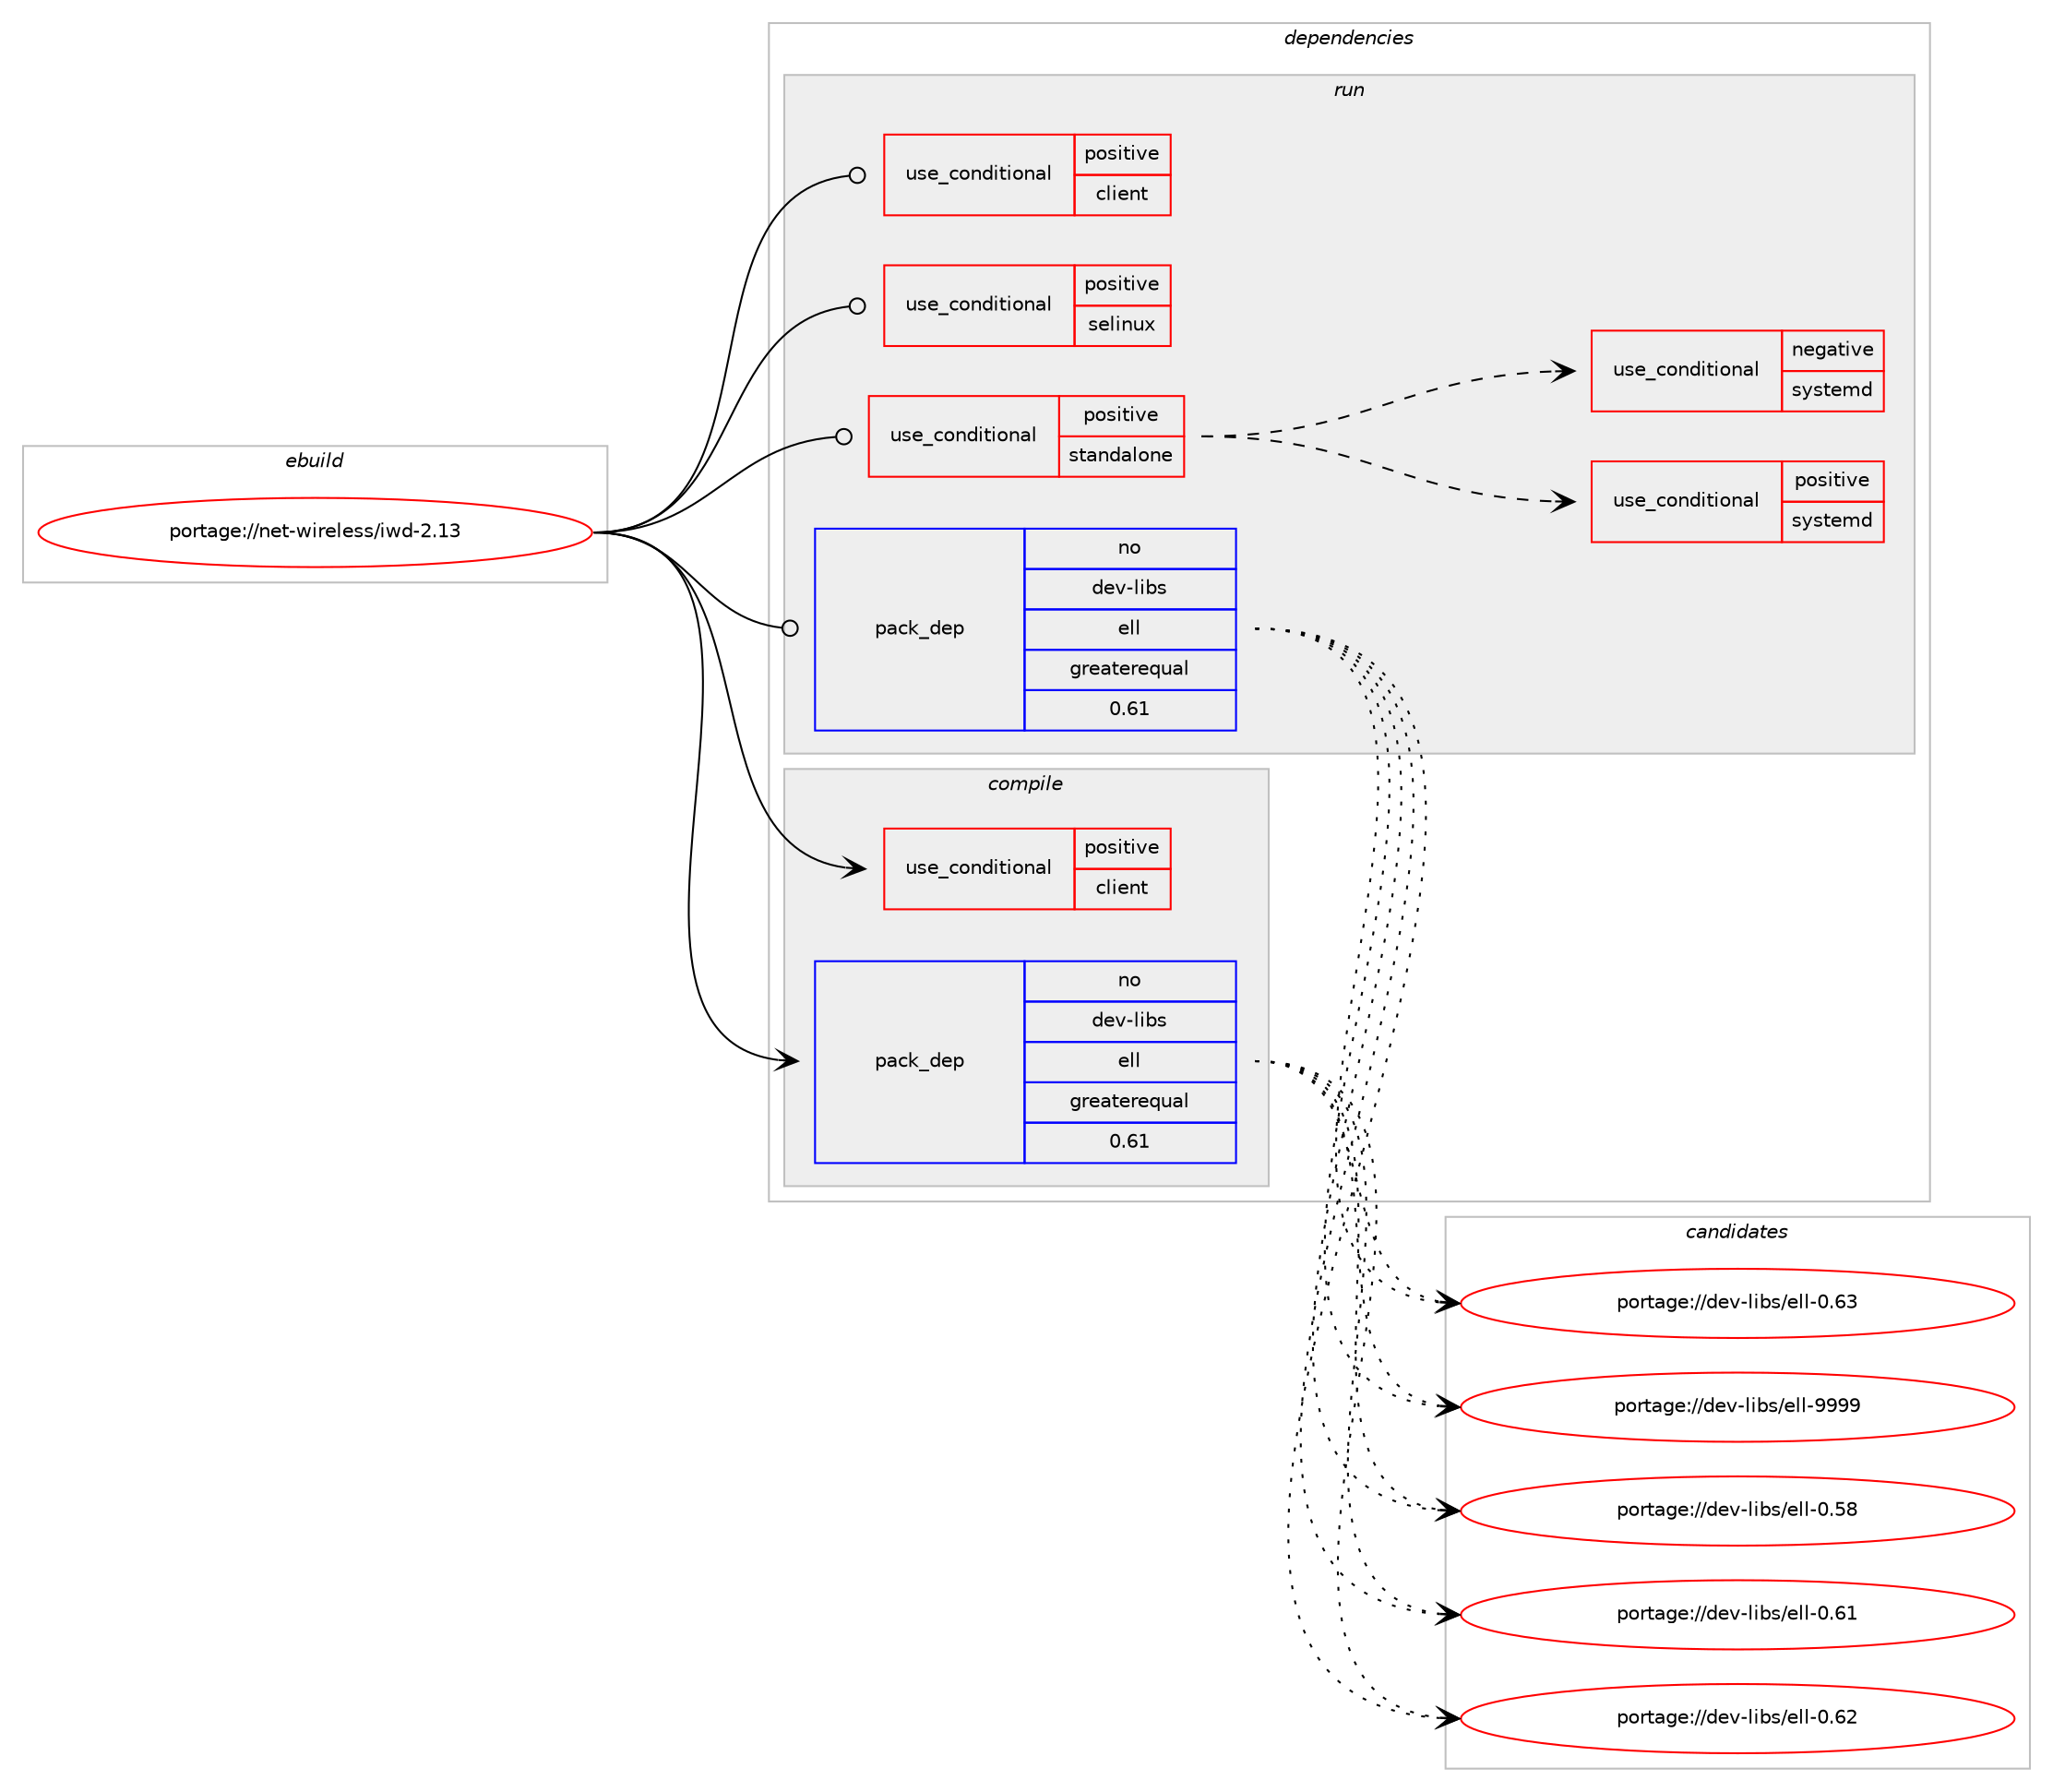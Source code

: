 digraph prolog {

# *************
# Graph options
# *************

newrank=true;
concentrate=true;
compound=true;
graph [rankdir=LR,fontname=Helvetica,fontsize=10,ranksep=1.5];#, ranksep=2.5, nodesep=0.2];
edge  [arrowhead=vee];
node  [fontname=Helvetica,fontsize=10];

# **********
# The ebuild
# **********

subgraph cluster_leftcol {
color=gray;
rank=same;
label=<<i>ebuild</i>>;
id [label="portage://net-wireless/iwd-2.13", color=red, width=4, href="../net-wireless/iwd-2.13.svg"];
}

# ****************
# The dependencies
# ****************

subgraph cluster_midcol {
color=gray;
label=<<i>dependencies</i>>;
subgraph cluster_compile {
fillcolor="#eeeeee";
style=filled;
label=<<i>compile</i>>;
subgraph cond6663 {
dependency9345 [label=<<TABLE BORDER="0" CELLBORDER="1" CELLSPACING="0" CELLPADDING="4"><TR><TD ROWSPAN="3" CELLPADDING="10">use_conditional</TD></TR><TR><TD>positive</TD></TR><TR><TD>client</TD></TR></TABLE>>, shape=none, color=red];
# *** BEGIN UNKNOWN DEPENDENCY TYPE (TODO) ***
# dependency9345 -> package_dependency(portage://net-wireless/iwd-2.13,install,no,sys-libs,readline,none,[,,],[slot(0),equal],[])
# *** END UNKNOWN DEPENDENCY TYPE (TODO) ***

}
id:e -> dependency9345:w [weight=20,style="solid",arrowhead="vee"];
subgraph pack2593 {
dependency9346 [label=<<TABLE BORDER="0" CELLBORDER="1" CELLSPACING="0" CELLPADDING="4" WIDTH="220"><TR><TD ROWSPAN="6" CELLPADDING="30">pack_dep</TD></TR><TR><TD WIDTH="110">no</TD></TR><TR><TD>dev-libs</TD></TR><TR><TD>ell</TD></TR><TR><TD>greaterequal</TD></TR><TR><TD>0.61</TD></TR></TABLE>>, shape=none, color=blue];
}
id:e -> dependency9346:w [weight=20,style="solid",arrowhead="vee"];
# *** BEGIN UNKNOWN DEPENDENCY TYPE (TODO) ***
# id -> package_dependency(portage://net-wireless/iwd-2.13,install,no,sys-apps,dbus,none,[,,],[],[])
# *** END UNKNOWN DEPENDENCY TYPE (TODO) ***

}
subgraph cluster_compileandrun {
fillcolor="#eeeeee";
style=filled;
label=<<i>compile and run</i>>;
}
subgraph cluster_run {
fillcolor="#eeeeee";
style=filled;
label=<<i>run</i>>;
subgraph cond6664 {
dependency9347 [label=<<TABLE BORDER="0" CELLBORDER="1" CELLSPACING="0" CELLPADDING="4"><TR><TD ROWSPAN="3" CELLPADDING="10">use_conditional</TD></TR><TR><TD>positive</TD></TR><TR><TD>client</TD></TR></TABLE>>, shape=none, color=red];
# *** BEGIN UNKNOWN DEPENDENCY TYPE (TODO) ***
# dependency9347 -> package_dependency(portage://net-wireless/iwd-2.13,run,no,sys-libs,readline,none,[,,],[slot(0),equal],[])
# *** END UNKNOWN DEPENDENCY TYPE (TODO) ***

}
id:e -> dependency9347:w [weight=20,style="solid",arrowhead="odot"];
subgraph cond6665 {
dependency9348 [label=<<TABLE BORDER="0" CELLBORDER="1" CELLSPACING="0" CELLPADDING="4"><TR><TD ROWSPAN="3" CELLPADDING="10">use_conditional</TD></TR><TR><TD>positive</TD></TR><TR><TD>selinux</TD></TR></TABLE>>, shape=none, color=red];
# *** BEGIN UNKNOWN DEPENDENCY TYPE (TODO) ***
# dependency9348 -> package_dependency(portage://net-wireless/iwd-2.13,run,no,sec-policy,selinux-networkmanager,none,[,,],[],[])
# *** END UNKNOWN DEPENDENCY TYPE (TODO) ***

}
id:e -> dependency9348:w [weight=20,style="solid",arrowhead="odot"];
subgraph cond6666 {
dependency9349 [label=<<TABLE BORDER="0" CELLBORDER="1" CELLSPACING="0" CELLPADDING="4"><TR><TD ROWSPAN="3" CELLPADDING="10">use_conditional</TD></TR><TR><TD>positive</TD></TR><TR><TD>standalone</TD></TR></TABLE>>, shape=none, color=red];
subgraph cond6667 {
dependency9350 [label=<<TABLE BORDER="0" CELLBORDER="1" CELLSPACING="0" CELLPADDING="4"><TR><TD ROWSPAN="3" CELLPADDING="10">use_conditional</TD></TR><TR><TD>positive</TD></TR><TR><TD>systemd</TD></TR></TABLE>>, shape=none, color=red];
# *** BEGIN UNKNOWN DEPENDENCY TYPE (TODO) ***
# dependency9350 -> package_dependency(portage://net-wireless/iwd-2.13,run,no,sys-apps,systemd,none,[,,],[],[])
# *** END UNKNOWN DEPENDENCY TYPE (TODO) ***

}
dependency9349:e -> dependency9350:w [weight=20,style="dashed",arrowhead="vee"];
subgraph cond6668 {
dependency9351 [label=<<TABLE BORDER="0" CELLBORDER="1" CELLSPACING="0" CELLPADDING="4"><TR><TD ROWSPAN="3" CELLPADDING="10">use_conditional</TD></TR><TR><TD>negative</TD></TR><TR><TD>systemd</TD></TR></TABLE>>, shape=none, color=red];
# *** BEGIN UNKNOWN DEPENDENCY TYPE (TODO) ***
# dependency9351 -> package_dependency(portage://net-wireless/iwd-2.13,run,no,virtual,resolvconf,none,[,,],[],[])
# *** END UNKNOWN DEPENDENCY TYPE (TODO) ***

}
dependency9349:e -> dependency9351:w [weight=20,style="dashed",arrowhead="vee"];
}
id:e -> dependency9349:w [weight=20,style="solid",arrowhead="odot"];
# *** BEGIN UNKNOWN DEPENDENCY TYPE (TODO) ***
# id -> package_dependency(portage://net-wireless/iwd-2.13,run,no,acct-group,netdev,none,[,,],[],[])
# *** END UNKNOWN DEPENDENCY TYPE (TODO) ***

subgraph pack2594 {
dependency9352 [label=<<TABLE BORDER="0" CELLBORDER="1" CELLSPACING="0" CELLPADDING="4" WIDTH="220"><TR><TD ROWSPAN="6" CELLPADDING="30">pack_dep</TD></TR><TR><TD WIDTH="110">no</TD></TR><TR><TD>dev-libs</TD></TR><TR><TD>ell</TD></TR><TR><TD>greaterequal</TD></TR><TR><TD>0.61</TD></TR></TABLE>>, shape=none, color=blue];
}
id:e -> dependency9352:w [weight=20,style="solid",arrowhead="odot"];
# *** BEGIN UNKNOWN DEPENDENCY TYPE (TODO) ***
# id -> package_dependency(portage://net-wireless/iwd-2.13,run,no,net-wireless,wireless-regdb,none,[,,],[],[])
# *** END UNKNOWN DEPENDENCY TYPE (TODO) ***

# *** BEGIN UNKNOWN DEPENDENCY TYPE (TODO) ***
# id -> package_dependency(portage://net-wireless/iwd-2.13,run,no,sys-apps,dbus,none,[,,],[],[])
# *** END UNKNOWN DEPENDENCY TYPE (TODO) ***

}
}

# **************
# The candidates
# **************

subgraph cluster_choices {
rank=same;
color=gray;
label=<<i>candidates</i>>;

subgraph choice2593 {
color=black;
nodesep=1;
choice1001011184510810598115471011081084548465356 [label="portage://dev-libs/ell-0.58", color=red, width=4,href="../dev-libs/ell-0.58.svg"];
choice1001011184510810598115471011081084548465449 [label="portage://dev-libs/ell-0.61", color=red, width=4,href="../dev-libs/ell-0.61.svg"];
choice1001011184510810598115471011081084548465450 [label="portage://dev-libs/ell-0.62", color=red, width=4,href="../dev-libs/ell-0.62.svg"];
choice1001011184510810598115471011081084548465451 [label="portage://dev-libs/ell-0.63", color=red, width=4,href="../dev-libs/ell-0.63.svg"];
choice1001011184510810598115471011081084557575757 [label="portage://dev-libs/ell-9999", color=red, width=4,href="../dev-libs/ell-9999.svg"];
dependency9346:e -> choice1001011184510810598115471011081084548465356:w [style=dotted,weight="100"];
dependency9346:e -> choice1001011184510810598115471011081084548465449:w [style=dotted,weight="100"];
dependency9346:e -> choice1001011184510810598115471011081084548465450:w [style=dotted,weight="100"];
dependency9346:e -> choice1001011184510810598115471011081084548465451:w [style=dotted,weight="100"];
dependency9346:e -> choice1001011184510810598115471011081084557575757:w [style=dotted,weight="100"];
}
subgraph choice2594 {
color=black;
nodesep=1;
choice1001011184510810598115471011081084548465356 [label="portage://dev-libs/ell-0.58", color=red, width=4,href="../dev-libs/ell-0.58.svg"];
choice1001011184510810598115471011081084548465449 [label="portage://dev-libs/ell-0.61", color=red, width=4,href="../dev-libs/ell-0.61.svg"];
choice1001011184510810598115471011081084548465450 [label="portage://dev-libs/ell-0.62", color=red, width=4,href="../dev-libs/ell-0.62.svg"];
choice1001011184510810598115471011081084548465451 [label="portage://dev-libs/ell-0.63", color=red, width=4,href="../dev-libs/ell-0.63.svg"];
choice1001011184510810598115471011081084557575757 [label="portage://dev-libs/ell-9999", color=red, width=4,href="../dev-libs/ell-9999.svg"];
dependency9352:e -> choice1001011184510810598115471011081084548465356:w [style=dotted,weight="100"];
dependency9352:e -> choice1001011184510810598115471011081084548465449:w [style=dotted,weight="100"];
dependency9352:e -> choice1001011184510810598115471011081084548465450:w [style=dotted,weight="100"];
dependency9352:e -> choice1001011184510810598115471011081084548465451:w [style=dotted,weight="100"];
dependency9352:e -> choice1001011184510810598115471011081084557575757:w [style=dotted,weight="100"];
}
}

}
